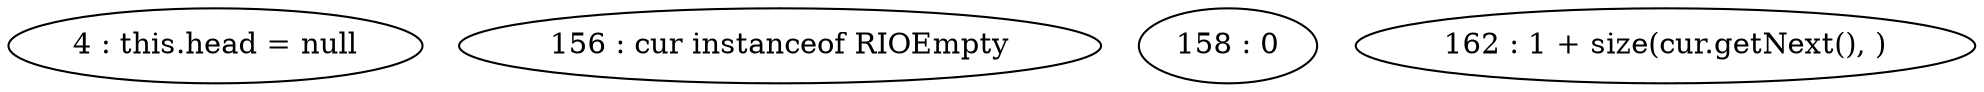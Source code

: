 digraph G {
"4 : this.head = null"
"156 : cur instanceof RIOEmpty"
"158 : 0"
"162 : 1 + size(cur.getNext(), )"
}